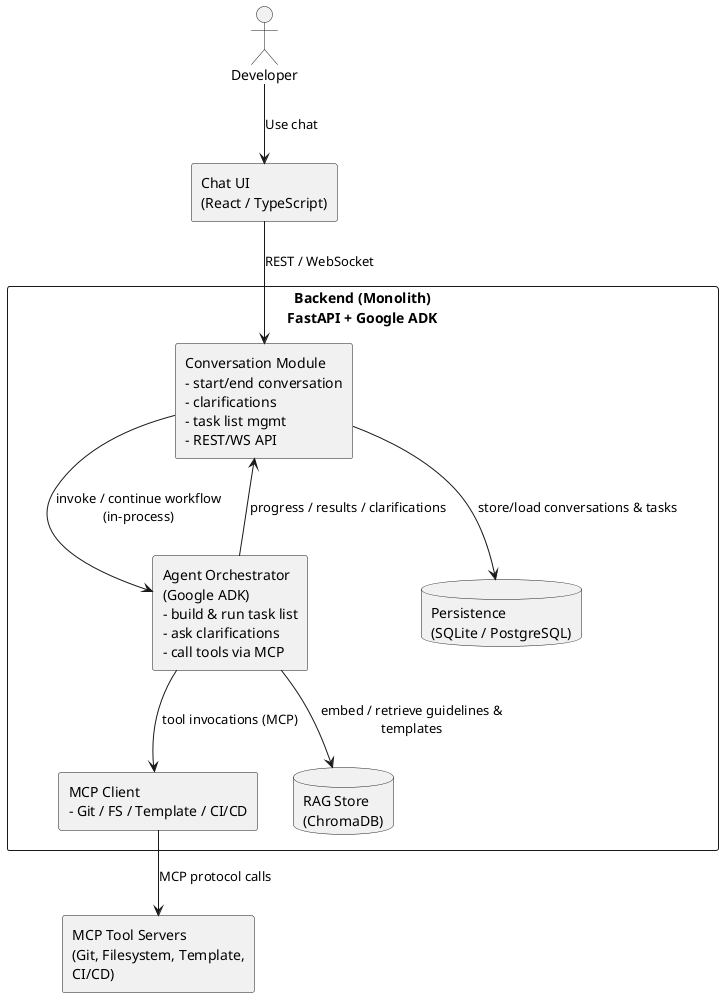 @startuml IDP_Copilot_Standalone
skinparam componentStyle rectangle
skinparam wrapWidth 200
skinparam maxMessageSize 200

actor "Developer" as Dev

rectangle "Chat UI\n(React / TypeScript)" as ChatUI
rectangle "Backend (Monolith)\nFastAPI + Google ADK" as Backend {
  rectangle "Conversation Module\n- start/end conversation\n- clarifications\n- task list mgmt\n- REST/WS API" as Conversation
  rectangle "Agent Orchestrator\n(Google ADK)\n- build & run task list\n- ask clarifications\n- call tools via MCP" as Agent
  rectangle "MCP Client\n- Git / FS / Template / CI/CD" as MCP
  database "RAG Store\n(ChromaDB)" as RAG
  database "Persistence\n(SQLite / PostgreSQL)" as DB
}

rectangle "MCP Tool Servers\n(Git, Filesystem, Template, CI/CD)" as Tools

Dev --> ChatUI : Use chat
ChatUI --> Conversation : REST / WebSocket
Conversation --> Agent : invoke / continue workflow (in-process)
Agent --> MCP : tool invocations (MCP)
MCP --> Tools : MCP protocol calls
Agent --> Conversation : progress / results / clarifications
Conversation --> DB : store/load conversations & tasks
Agent --> RAG : embed / retrieve guidelines & templates

@enduml

